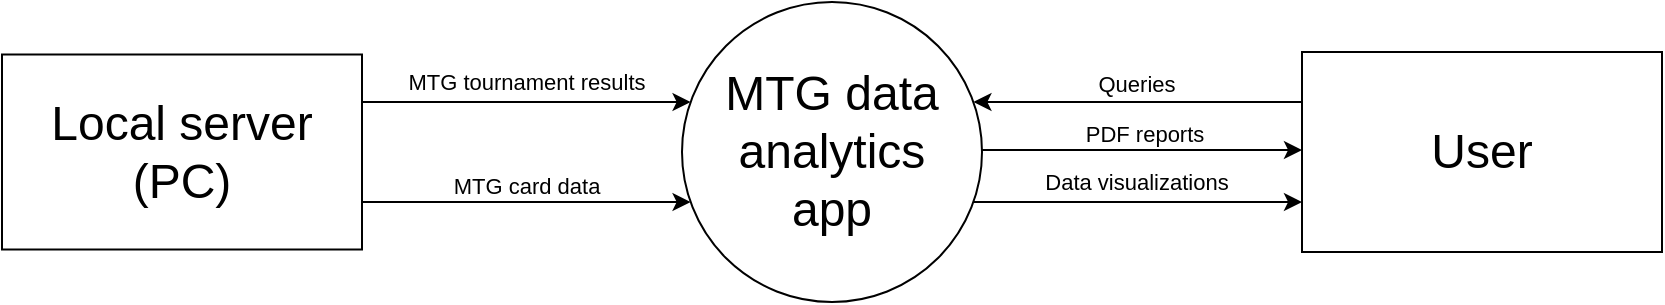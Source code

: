 <mxfile version="26.1.1" pages="2">
  <diagram name="DFD-Level0" id="ErlVtdU9tr1_SCX-aYE1">
    <mxGraphModel dx="909" dy="562" grid="1" gridSize="10" guides="1" tooltips="1" connect="1" arrows="1" fold="1" page="1" pageScale="1" pageWidth="850" pageHeight="1100" math="0" shadow="0">
      <root>
        <mxCell id="0" />
        <mxCell id="1" parent="0" />
        <mxCell id="ZYrAVkFfixPR-FPC8i_A-2" value="MTG tournament results" style="edgeStyle=orthogonalEdgeStyle;rounded=0;orthogonalLoop=1;jettySize=auto;html=1;" edge="1" parent="1" source="PH6a5ibqjv1yJwGcpLMF-2" target="PH6a5ibqjv1yJwGcpLMF-16">
          <mxGeometry x="-0.003" y="10" relative="1" as="geometry">
            <Array as="points">
              <mxPoint x="310" y="440" />
              <mxPoint x="310" y="440" />
            </Array>
            <mxPoint as="offset" />
          </mxGeometry>
        </mxCell>
        <mxCell id="ZYrAVkFfixPR-FPC8i_A-3" style="edgeStyle=orthogonalEdgeStyle;rounded=0;orthogonalLoop=1;jettySize=auto;html=1;" edge="1" parent="1" target="PH6a5ibqjv1yJwGcpLMF-16">
          <mxGeometry relative="1" as="geometry">
            <mxPoint x="190" y="489.998" as="sourcePoint" />
            <mxPoint x="350.0" y="489.998" as="targetPoint" />
            <Array as="points">
              <mxPoint x="310" y="490" />
              <mxPoint x="310" y="490" />
            </Array>
          </mxGeometry>
        </mxCell>
        <mxCell id="ZYrAVkFfixPR-FPC8i_A-4" value="MTG card data" style="edgeLabel;html=1;align=center;verticalAlign=middle;resizable=0;points=[];" vertex="1" connectable="0" parent="ZYrAVkFfixPR-FPC8i_A-3">
          <mxGeometry x="0.223" y="-2" relative="1" as="geometry">
            <mxPoint x="-19" y="-10" as="offset" />
          </mxGeometry>
        </mxCell>
        <mxCell id="PH6a5ibqjv1yJwGcpLMF-2" value="&lt;div&gt;&lt;font style=&quot;font-size: 24px;&quot;&gt;Local server&lt;/font&gt;&lt;/div&gt;&lt;div&gt;&lt;font style=&quot;font-size: 24px;&quot;&gt;(PC)&lt;/font&gt;&lt;/div&gt;" style="html=1;dashed=0;whiteSpace=wrap;" vertex="1" parent="1">
          <mxGeometry x="10" y="416.25" width="180" height="97.5" as="geometry" />
        </mxCell>
        <mxCell id="ZYrAVkFfixPR-FPC8i_A-6" style="edgeStyle=orthogonalEdgeStyle;rounded=0;orthogonalLoop=1;jettySize=auto;html=1;" edge="1" parent="1" source="PH6a5ibqjv1yJwGcpLMF-16" target="PH6a5ibqjv1yJwGcpLMF-31">
          <mxGeometry relative="1" as="geometry">
            <mxPoint x="659.999" y="464.52" as="sourcePoint" />
            <mxPoint x="550" y="470" as="targetPoint" />
            <Array as="points">
              <mxPoint x="620" y="464" />
              <mxPoint x="620" y="464" />
            </Array>
          </mxGeometry>
        </mxCell>
        <mxCell id="ZYrAVkFfixPR-FPC8i_A-7" value="PDF reports" style="edgeLabel;html=1;align=center;verticalAlign=middle;resizable=0;points=[];" vertex="1" connectable="0" parent="ZYrAVkFfixPR-FPC8i_A-6">
          <mxGeometry x="0.166" relative="1" as="geometry">
            <mxPoint x="-13" y="-8" as="offset" />
          </mxGeometry>
        </mxCell>
        <mxCell id="ZYrAVkFfixPR-FPC8i_A-8" style="edgeStyle=orthogonalEdgeStyle;rounded=0;orthogonalLoop=1;jettySize=auto;html=1;" edge="1" parent="1" source="PH6a5ibqjv1yJwGcpLMF-16">
          <mxGeometry relative="1" as="geometry">
            <mxPoint x="500" y="490" as="sourcePoint" />
            <mxPoint x="660" y="490" as="targetPoint" />
            <Array as="points">
              <mxPoint x="540" y="490" />
              <mxPoint x="540" y="490" />
            </Array>
          </mxGeometry>
        </mxCell>
        <mxCell id="ZYrAVkFfixPR-FPC8i_A-9" value="Data visualizations" style="edgeLabel;html=1;align=center;verticalAlign=middle;resizable=0;points=[];" vertex="1" connectable="0" parent="ZYrAVkFfixPR-FPC8i_A-8">
          <mxGeometry x="-0.203" y="-2" relative="1" as="geometry">
            <mxPoint x="16" y="-12" as="offset" />
          </mxGeometry>
        </mxCell>
        <mxCell id="PH6a5ibqjv1yJwGcpLMF-16" value="&lt;div&gt;&lt;font style=&quot;font-size: 24px;&quot;&gt;MTG data&lt;/font&gt;&lt;/div&gt;&lt;div&gt;&lt;font style=&quot;font-size: 24px;&quot;&gt;analytics&lt;/font&gt;&lt;/div&gt;&lt;div&gt;&lt;font style=&quot;font-size: 24px;&quot;&gt;app&lt;/font&gt;&lt;/div&gt;" style="shape=ellipse;html=1;dashed=0;whiteSpace=wrap;aspect=fixed;perimeter=ellipsePerimeter;" vertex="1" parent="1">
          <mxGeometry x="350" y="390" width="150" height="150" as="geometry" />
        </mxCell>
        <mxCell id="ZYrAVkFfixPR-FPC8i_A-11" style="edgeStyle=orthogonalEdgeStyle;rounded=0;orthogonalLoop=1;jettySize=auto;html=1;" edge="1" parent="1" target="PH6a5ibqjv1yJwGcpLMF-16">
          <mxGeometry relative="1" as="geometry">
            <mxPoint x="660" y="440" as="sourcePoint" />
            <mxPoint x="500.0" y="440" as="targetPoint" />
            <Array as="points">
              <mxPoint x="540" y="440" />
              <mxPoint x="540" y="440" />
            </Array>
          </mxGeometry>
        </mxCell>
        <mxCell id="ZYrAVkFfixPR-FPC8i_A-12" value="Queries" style="edgeLabel;html=1;align=center;verticalAlign=middle;resizable=0;points=[];" vertex="1" connectable="0" parent="ZYrAVkFfixPR-FPC8i_A-11">
          <mxGeometry x="0.253" y="-2" relative="1" as="geometry">
            <mxPoint x="20" y="-7" as="offset" />
          </mxGeometry>
        </mxCell>
        <mxCell id="PH6a5ibqjv1yJwGcpLMF-31" value="&lt;font style=&quot;font-size: 24px;&quot;&gt;User&lt;/font&gt;" style="html=1;dashed=0;whiteSpace=wrap;" vertex="1" parent="1">
          <mxGeometry x="660" y="415" width="180" height="100" as="geometry" />
        </mxCell>
      </root>
    </mxGraphModel>
  </diagram>
  <diagram name="DFD-Level1" id="SyEX089Sp1XK40poShIV">
    <mxGraphModel dx="1735" dy="1073" grid="1" gridSize="10" guides="1" tooltips="1" connect="1" arrows="1" fold="1" page="1" pageScale="1" pageWidth="850" pageHeight="1100" math="0" shadow="0">
      <root>
        <mxCell id="Ao9Pb1fYEjGk8BzeHKo4-0" />
        <mxCell id="Ao9Pb1fYEjGk8BzeHKo4-1" parent="Ao9Pb1fYEjGk8BzeHKo4-0" />
        <mxCell id="L_nVaV_jCrKbKqP1nEkh-4" style="edgeStyle=orthogonalEdgeStyle;rounded=0;orthogonalLoop=1;jettySize=auto;html=1;" edge="1" parent="Ao9Pb1fYEjGk8BzeHKo4-1" source="Ao9Pb1fYEjGk8BzeHKo4-5" target="L_nVaV_jCrKbKqP1nEkh-3">
          <mxGeometry relative="1" as="geometry" />
        </mxCell>
        <mxCell id="Ao9Pb1fYEjGk8BzeHKo4-5" value="&lt;div&gt;&lt;font style=&quot;font-size: 24px;&quot;&gt;Local server&lt;/font&gt;&lt;/div&gt;&lt;div&gt;&lt;font style=&quot;font-size: 24px;&quot;&gt;(PC)&lt;/font&gt;&lt;/div&gt;" style="html=1;dashed=0;whiteSpace=wrap;" vertex="1" parent="Ao9Pb1fYEjGk8BzeHKo4-1">
          <mxGeometry x="10" y="416.25" width="180" height="97.5" as="geometry" />
        </mxCell>
        <mxCell id="L_nVaV_jCrKbKqP1nEkh-23" style="edgeStyle=orthogonalEdgeStyle;rounded=0;orthogonalLoop=1;jettySize=auto;html=1;" edge="1" parent="Ao9Pb1fYEjGk8BzeHKo4-1" source="L_nVaV_jCrKbKqP1nEkh-2" target="L_nVaV_jCrKbKqP1nEkh-22">
          <mxGeometry relative="1" as="geometry" />
        </mxCell>
        <mxCell id="EkScMrTuUgaJuSYqV6PQ-0" value="&lt;div&gt;Cleaned&lt;/div&gt;&lt;div&gt;data&lt;/div&gt;" style="edgeLabel;html=1;align=center;verticalAlign=middle;resizable=0;points=[];" vertex="1" connectable="0" parent="L_nVaV_jCrKbKqP1nEkh-23">
          <mxGeometry x="-0.128" y="1" relative="1" as="geometry">
            <mxPoint y="-14" as="offset" />
          </mxGeometry>
        </mxCell>
        <mxCell id="L_nVaV_jCrKbKqP1nEkh-2" value="&lt;div&gt;Data cleaning script&lt;/div&gt;" style="html=1;dashed=0;whiteSpace=wrap;" vertex="1" parent="Ao9Pb1fYEjGk8BzeHKo4-1">
          <mxGeometry x="510" y="416.25" width="180" height="97.5" as="geometry" />
        </mxCell>
        <mxCell id="L_nVaV_jCrKbKqP1nEkh-5" style="edgeStyle=orthogonalEdgeStyle;rounded=0;orthogonalLoop=1;jettySize=auto;html=1;" edge="1" parent="Ao9Pb1fYEjGk8BzeHKo4-1" source="L_nVaV_jCrKbKqP1nEkh-3" target="L_nVaV_jCrKbKqP1nEkh-2">
          <mxGeometry relative="1" as="geometry" />
        </mxCell>
        <mxCell id="L_nVaV_jCrKbKqP1nEkh-3" value="&lt;div&gt;Scheduled&lt;/div&gt;&lt;div&gt;cron job&lt;/div&gt;" style="shape=ellipse;html=1;dashed=0;whiteSpace=wrap;aspect=fixed;perimeter=ellipsePerimeter;" vertex="1" parent="Ao9Pb1fYEjGk8BzeHKo4-1">
          <mxGeometry x="270" y="390" width="150" height="150" as="geometry" />
        </mxCell>
        <mxCell id="L_nVaV_jCrKbKqP1nEkh-10" style="edgeStyle=orthogonalEdgeStyle;rounded=0;orthogonalLoop=1;jettySize=auto;html=1;exitX=0.5;exitY=1;exitDx=0;exitDy=0;" edge="1" parent="Ao9Pb1fYEjGk8BzeHKo4-1" source="L_nVaV_jCrKbKqP1nEkh-6" target="L_nVaV_jCrKbKqP1nEkh-2">
          <mxGeometry relative="1" as="geometry" />
        </mxCell>
        <mxCell id="L_nVaV_jCrKbKqP1nEkh-18" value="&lt;div&gt;New deck HTML pages&lt;/div&gt;" style="edgeLabel;html=1;align=center;verticalAlign=middle;resizable=0;points=[];" vertex="1" connectable="0" parent="L_nVaV_jCrKbKqP1nEkh-10">
          <mxGeometry x="-0.189" y="-2" relative="1" as="geometry">
            <mxPoint x="72" y="13" as="offset" />
          </mxGeometry>
        </mxCell>
        <mxCell id="L_nVaV_jCrKbKqP1nEkh-6" value="mtgtop8.com" style="html=1;dashed=0;whiteSpace=wrap;shape=partialRectangle;right=0;left=0;" vertex="1" parent="Ao9Pb1fYEjGk8BzeHKo4-1">
          <mxGeometry x="525" y="260" width="150" height="40" as="geometry" />
        </mxCell>
        <mxCell id="L_nVaV_jCrKbKqP1nEkh-9" style="edgeStyle=orthogonalEdgeStyle;rounded=0;orthogonalLoop=1;jettySize=auto;html=1;entryX=0.5;entryY=0;entryDx=0;entryDy=0;" edge="1" parent="Ao9Pb1fYEjGk8BzeHKo4-1" source="L_nVaV_jCrKbKqP1nEkh-8" target="L_nVaV_jCrKbKqP1nEkh-6">
          <mxGeometry relative="1" as="geometry" />
        </mxCell>
        <mxCell id="L_nVaV_jCrKbKqP1nEkh-38" value="&lt;div&gt;Top 8 decks&lt;/div&gt;&lt;div&gt;from tournament&lt;/div&gt;" style="edgeLabel;html=1;align=center;verticalAlign=middle;resizable=0;points=[];" vertex="1" connectable="0" parent="L_nVaV_jCrKbKqP1nEkh-9">
          <mxGeometry x="-0.08" y="1" relative="1" as="geometry">
            <mxPoint x="-39" y="-18" as="offset" />
          </mxGeometry>
        </mxCell>
        <mxCell id="L_nVaV_jCrKbKqP1nEkh-8" value="MTG tournaments" style="html=1;dashed=0;whiteSpace=wrap;" vertex="1" parent="Ao9Pb1fYEjGk8BzeHKo4-1">
          <mxGeometry x="255" y="130" width="180" height="97.5" as="geometry" />
        </mxCell>
        <mxCell id="L_nVaV_jCrKbKqP1nEkh-14" style="edgeStyle=orthogonalEdgeStyle;rounded=0;orthogonalLoop=1;jettySize=auto;html=1;" edge="1" parent="Ao9Pb1fYEjGk8BzeHKo4-1" source="L_nVaV_jCrKbKqP1nEkh-12" target="L_nVaV_jCrKbKqP1nEkh-16">
          <mxGeometry relative="1" as="geometry">
            <mxPoint x="525.0" y="708.824" as="targetPoint" />
            <Array as="points">
              <mxPoint x="600" y="729" />
            </Array>
          </mxGeometry>
        </mxCell>
        <mxCell id="L_nVaV_jCrKbKqP1nEkh-12" value="MTG card data" style="html=1;dashed=0;whiteSpace=wrap;" vertex="1" parent="Ao9Pb1fYEjGk8BzeHKo4-1">
          <mxGeometry x="255" y="680" width="180" height="97.5" as="geometry" />
        </mxCell>
        <mxCell id="L_nVaV_jCrKbKqP1nEkh-15" style="edgeStyle=orthogonalEdgeStyle;rounded=0;orthogonalLoop=1;jettySize=auto;html=1;" edge="1" parent="Ao9Pb1fYEjGk8BzeHKo4-1" source="L_nVaV_jCrKbKqP1nEkh-16" target="L_nVaV_jCrKbKqP1nEkh-2">
          <mxGeometry relative="1" as="geometry">
            <mxPoint x="600" y="633.75" as="sourcePoint" />
          </mxGeometry>
        </mxCell>
        <mxCell id="L_nVaV_jCrKbKqP1nEkh-17" value="Card data" style="edgeLabel;html=1;align=center;verticalAlign=middle;resizable=0;points=[];" vertex="1" connectable="0" parent="L_nVaV_jCrKbKqP1nEkh-15">
          <mxGeometry x="0.019" y="-4" relative="1" as="geometry">
            <mxPoint x="36" y="4" as="offset" />
          </mxGeometry>
        </mxCell>
        <mxCell id="L_nVaV_jCrKbKqP1nEkh-16" value="scryfall.com" style="html=1;dashed=0;whiteSpace=wrap;shape=partialRectangle;right=0;left=0;" vertex="1" parent="Ao9Pb1fYEjGk8BzeHKo4-1">
          <mxGeometry x="525" y="640" width="150" height="40" as="geometry" />
        </mxCell>
        <mxCell id="L_nVaV_jCrKbKqP1nEkh-30" style="edgeStyle=orthogonalEdgeStyle;rounded=0;orthogonalLoop=1;jettySize=auto;html=1;entryX=0;entryY=0.5;entryDx=0;entryDy=0;" edge="1" parent="Ao9Pb1fYEjGk8BzeHKo4-1" source="L_nVaV_jCrKbKqP1nEkh-21" target="L_nVaV_jCrKbKqP1nEkh-29">
          <mxGeometry relative="1" as="geometry" />
        </mxCell>
        <mxCell id="L_nVaV_jCrKbKqP1nEkh-21" value="&lt;div&gt;Data analytics&lt;/div&gt;&lt;div&gt;notebook&lt;/div&gt;" style="html=1;dashed=0;whiteSpace=wrap;" vertex="1" parent="Ao9Pb1fYEjGk8BzeHKo4-1">
          <mxGeometry x="970" y="416.25" width="180" height="97.5" as="geometry" />
        </mxCell>
        <mxCell id="L_nVaV_jCrKbKqP1nEkh-24" style="edgeStyle=orthogonalEdgeStyle;rounded=0;orthogonalLoop=1;jettySize=auto;html=1;" edge="1" parent="Ao9Pb1fYEjGk8BzeHKo4-1" source="L_nVaV_jCrKbKqP1nEkh-22" target="L_nVaV_jCrKbKqP1nEkh-21">
          <mxGeometry relative="1" as="geometry" />
        </mxCell>
        <mxCell id="EkScMrTuUgaJuSYqV6PQ-1" value="&lt;div&gt;Cleaned&lt;/div&gt;&lt;div&gt;data&lt;/div&gt;" style="edgeLabel;html=1;align=center;verticalAlign=middle;resizable=0;points=[];" vertex="1" connectable="0" parent="L_nVaV_jCrKbKqP1nEkh-24">
          <mxGeometry x="-0.078" y="-1" relative="1" as="geometry">
            <mxPoint y="-16" as="offset" />
          </mxGeometry>
        </mxCell>
        <mxCell id="L_nVaV_jCrKbKqP1nEkh-22" value="&lt;div&gt;Save clean&lt;/div&gt;&lt;div&gt;MTG data to CSV&lt;/div&gt;" style="shape=ellipse;html=1;dashed=0;whiteSpace=wrap;aspect=fixed;perimeter=ellipsePerimeter;" vertex="1" parent="Ao9Pb1fYEjGk8BzeHKo4-1">
          <mxGeometry x="760" y="390" width="150" height="150" as="geometry" />
        </mxCell>
        <mxCell id="L_nVaV_jCrKbKqP1nEkh-27" style="edgeStyle=orthogonalEdgeStyle;rounded=0;orthogonalLoop=1;jettySize=auto;html=1;" edge="1" parent="Ao9Pb1fYEjGk8BzeHKo4-1" source="L_nVaV_jCrKbKqP1nEkh-25" target="L_nVaV_jCrKbKqP1nEkh-26">
          <mxGeometry relative="1" as="geometry" />
        </mxCell>
        <mxCell id="EkScMrTuUgaJuSYqV6PQ-2" value="SQL query string" style="edgeLabel;html=1;align=center;verticalAlign=middle;resizable=0;points=[];" vertex="1" connectable="0" parent="L_nVaV_jCrKbKqP1nEkh-27">
          <mxGeometry x="-0.065" y="5" relative="1" as="geometry">
            <mxPoint y="-15" as="offset" />
          </mxGeometry>
        </mxCell>
        <mxCell id="L_nVaV_jCrKbKqP1nEkh-25" value="&lt;font style=&quot;font-size: 24px;&quot;&gt;User&lt;/font&gt;" style="html=1;dashed=0;whiteSpace=wrap;" vertex="1" parent="Ao9Pb1fYEjGk8BzeHKo4-1">
          <mxGeometry x="1480" y="250" width="180" height="100" as="geometry" />
        </mxCell>
        <mxCell id="L_nVaV_jCrKbKqP1nEkh-28" style="edgeStyle=orthogonalEdgeStyle;rounded=0;orthogonalLoop=1;jettySize=auto;html=1;" edge="1" parent="Ao9Pb1fYEjGk8BzeHKo4-1" source="L_nVaV_jCrKbKqP1nEkh-26" target="L_nVaV_jCrKbKqP1nEkh-21">
          <mxGeometry relative="1" as="geometry" />
        </mxCell>
        <mxCell id="EkScMrTuUgaJuSYqV6PQ-3" value="Query result" style="edgeLabel;html=1;align=center;verticalAlign=middle;resizable=0;points=[];" vertex="1" connectable="0" parent="L_nVaV_jCrKbKqP1nEkh-28">
          <mxGeometry x="-0.023" y="1" relative="1" as="geometry">
            <mxPoint x="39" y="5" as="offset" />
          </mxGeometry>
        </mxCell>
        <mxCell id="L_nVaV_jCrKbKqP1nEkh-26" value="SQL query execution" style="shape=ellipse;html=1;dashed=0;whiteSpace=wrap;aspect=fixed;perimeter=ellipsePerimeter;" vertex="1" parent="Ao9Pb1fYEjGk8BzeHKo4-1">
          <mxGeometry x="985" y="225" width="150" height="150" as="geometry" />
        </mxCell>
        <mxCell id="L_nVaV_jCrKbKqP1nEkh-31" style="edgeStyle=orthogonalEdgeStyle;rounded=0;orthogonalLoop=1;jettySize=auto;html=1;" edge="1" parent="Ao9Pb1fYEjGk8BzeHKo4-1" source="L_nVaV_jCrKbKqP1nEkh-29" target="L_nVaV_jCrKbKqP1nEkh-25">
          <mxGeometry relative="1" as="geometry">
            <Array as="points">
              <mxPoint x="1550" y="465" />
            </Array>
          </mxGeometry>
        </mxCell>
        <mxCell id="EkScMrTuUgaJuSYqV6PQ-6" value="&lt;div&gt;Key metric&lt;/div&gt;&lt;div&gt;visualizations&lt;/div&gt;" style="edgeLabel;html=1;align=center;verticalAlign=middle;resizable=0;points=[];" vertex="1" connectable="0" parent="L_nVaV_jCrKbKqP1nEkh-31">
          <mxGeometry x="-0.339" y="-2" relative="1" as="geometry">
            <mxPoint x="-24" y="-17" as="offset" />
          </mxGeometry>
        </mxCell>
        <mxCell id="EkScMrTuUgaJuSYqV6PQ-11" style="edgeStyle=orthogonalEdgeStyle;rounded=0;orthogonalLoop=1;jettySize=auto;html=1;entryX=0.5;entryY=0;entryDx=0;entryDy=0;" edge="1" parent="Ao9Pb1fYEjGk8BzeHKo4-1" source="L_nVaV_jCrKbKqP1nEkh-29" target="L_nVaV_jCrKbKqP1nEkh-32">
          <mxGeometry relative="1" as="geometry" />
        </mxCell>
        <mxCell id="L_nVaV_jCrKbKqP1nEkh-29" value="&lt;div&gt;Generate&lt;/div&gt;&lt;div&gt;visualizations&lt;/div&gt;" style="shape=ellipse;html=1;dashed=0;whiteSpace=wrap;aspect=fixed;perimeter=ellipsePerimeter;" vertex="1" parent="Ao9Pb1fYEjGk8BzeHKo4-1">
          <mxGeometry x="1275" y="390" width="150" height="150" as="geometry" />
        </mxCell>
        <mxCell id="L_nVaV_jCrKbKqP1nEkh-34" style="edgeStyle=orthogonalEdgeStyle;rounded=0;orthogonalLoop=1;jettySize=auto;html=1;" edge="1" parent="Ao9Pb1fYEjGk8BzeHKo4-1" source="L_nVaV_jCrKbKqP1nEkh-32" target="L_nVaV_jCrKbKqP1nEkh-25">
          <mxGeometry relative="1" as="geometry">
            <Array as="points">
              <mxPoint x="1590" y="635" />
            </Array>
          </mxGeometry>
        </mxCell>
        <mxCell id="EkScMrTuUgaJuSYqV6PQ-7" value="&lt;div&gt;Key metric visualization&lt;/div&gt;&lt;div&gt;PDF file&lt;/div&gt;" style="edgeLabel;html=1;align=center;verticalAlign=middle;resizable=0;points=[];" vertex="1" connectable="0" parent="L_nVaV_jCrKbKqP1nEkh-34">
          <mxGeometry x="-0.625" relative="1" as="geometry">
            <mxPoint y="-15" as="offset" />
          </mxGeometry>
        </mxCell>
        <mxCell id="L_nVaV_jCrKbKqP1nEkh-32" value="&lt;div&gt;Save analytics&lt;/div&gt;&lt;div&gt;to PDF&lt;/div&gt;" style="shape=ellipse;html=1;dashed=0;whiteSpace=wrap;aspect=fixed;perimeter=ellipsePerimeter;" vertex="1" parent="Ao9Pb1fYEjGk8BzeHKo4-1">
          <mxGeometry x="1275" y="570" width="150" height="150" as="geometry" />
        </mxCell>
      </root>
    </mxGraphModel>
  </diagram>
</mxfile>
